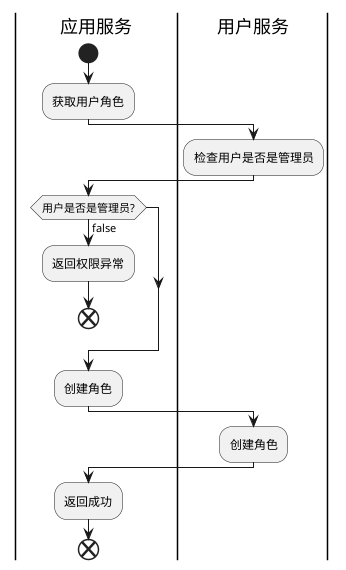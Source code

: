 @startuml
|应用服务|
start
:获取用户角色;

|用户服务|
:检查用户是否是管理员;

|应用服务|
if (用户是否是管理员?) then (false)
   :返回权限异常;
   end
endif

:创建角色;
|用户服务|
:创建角色;

|应用服务|
:返回成功;

end
@enduml